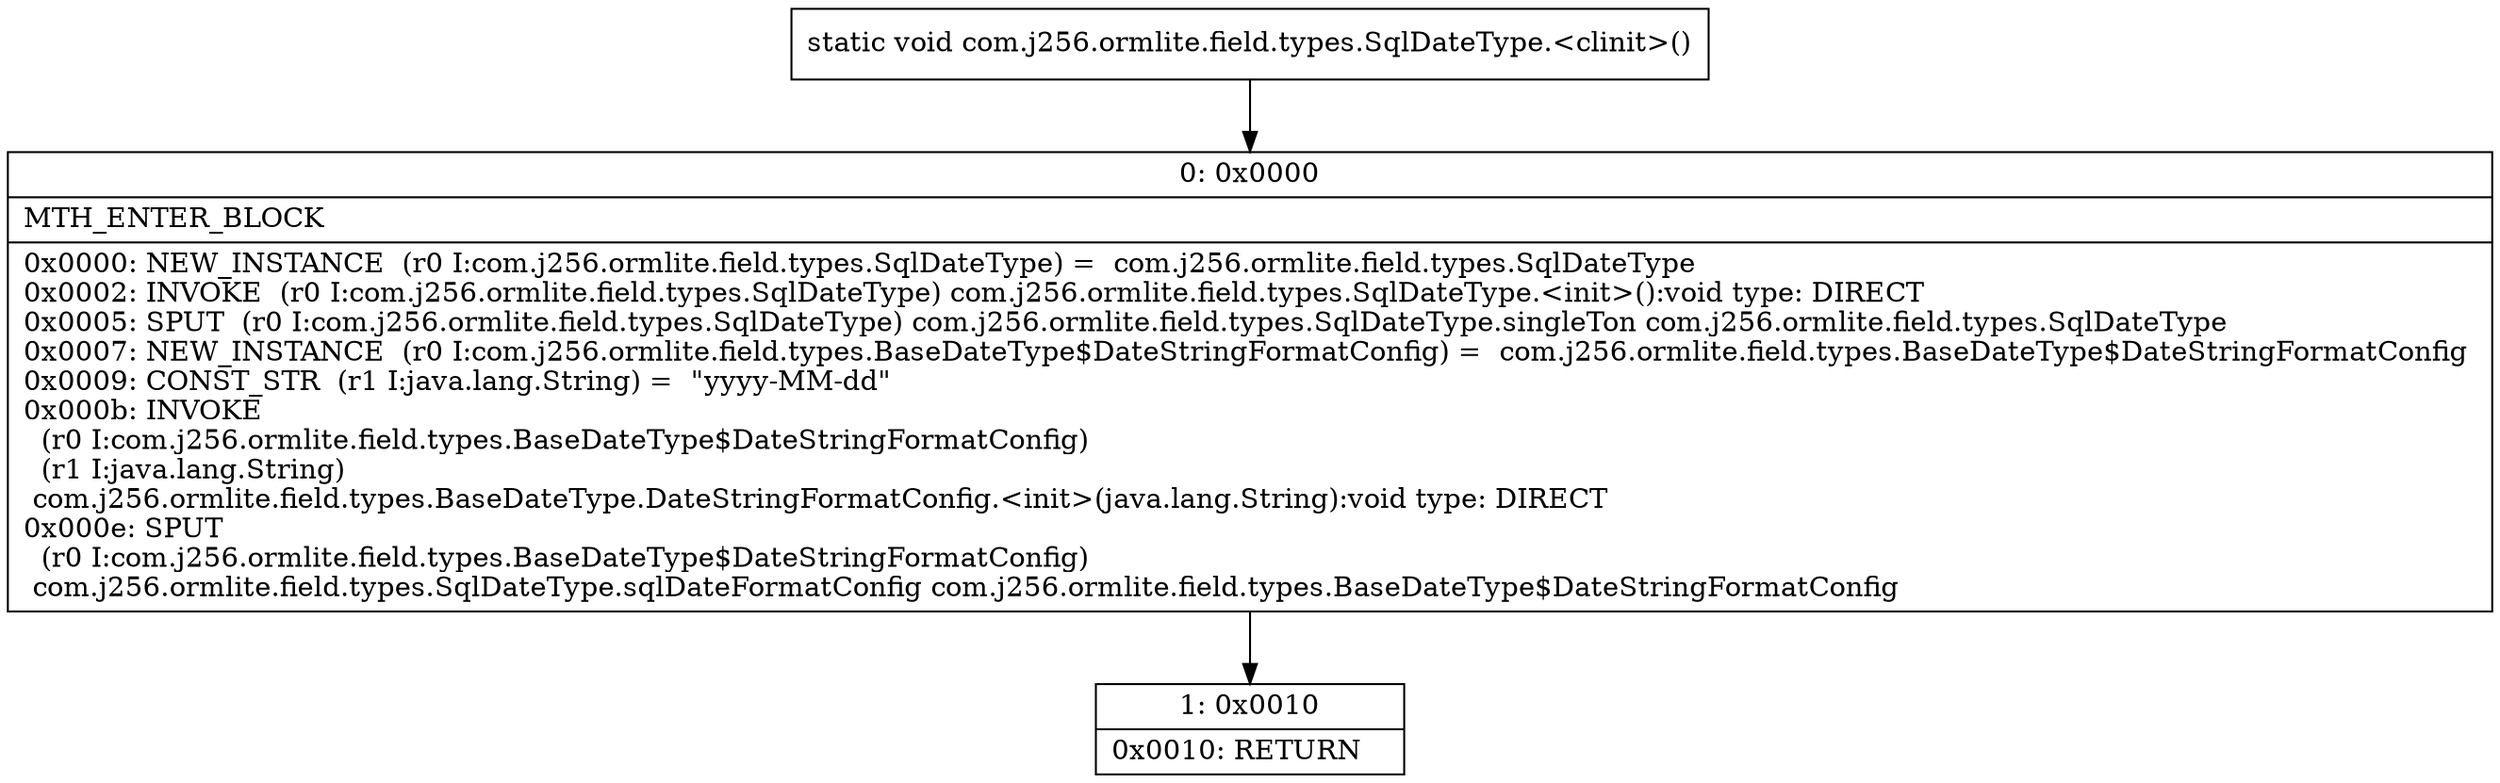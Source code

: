 digraph "CFG forcom.j256.ormlite.field.types.SqlDateType.\<clinit\>()V" {
Node_0 [shape=record,label="{0\:\ 0x0000|MTH_ENTER_BLOCK\l|0x0000: NEW_INSTANCE  (r0 I:com.j256.ormlite.field.types.SqlDateType) =  com.j256.ormlite.field.types.SqlDateType \l0x0002: INVOKE  (r0 I:com.j256.ormlite.field.types.SqlDateType) com.j256.ormlite.field.types.SqlDateType.\<init\>():void type: DIRECT \l0x0005: SPUT  (r0 I:com.j256.ormlite.field.types.SqlDateType) com.j256.ormlite.field.types.SqlDateType.singleTon com.j256.ormlite.field.types.SqlDateType \l0x0007: NEW_INSTANCE  (r0 I:com.j256.ormlite.field.types.BaseDateType$DateStringFormatConfig) =  com.j256.ormlite.field.types.BaseDateType$DateStringFormatConfig \l0x0009: CONST_STR  (r1 I:java.lang.String) =  \"yyyy\-MM\-dd\" \l0x000b: INVOKE  \l  (r0 I:com.j256.ormlite.field.types.BaseDateType$DateStringFormatConfig)\l  (r1 I:java.lang.String)\l com.j256.ormlite.field.types.BaseDateType.DateStringFormatConfig.\<init\>(java.lang.String):void type: DIRECT \l0x000e: SPUT  \l  (r0 I:com.j256.ormlite.field.types.BaseDateType$DateStringFormatConfig)\l com.j256.ormlite.field.types.SqlDateType.sqlDateFormatConfig com.j256.ormlite.field.types.BaseDateType$DateStringFormatConfig \l}"];
Node_1 [shape=record,label="{1\:\ 0x0010|0x0010: RETURN   \l}"];
MethodNode[shape=record,label="{static void com.j256.ormlite.field.types.SqlDateType.\<clinit\>() }"];
MethodNode -> Node_0;
Node_0 -> Node_1;
}

